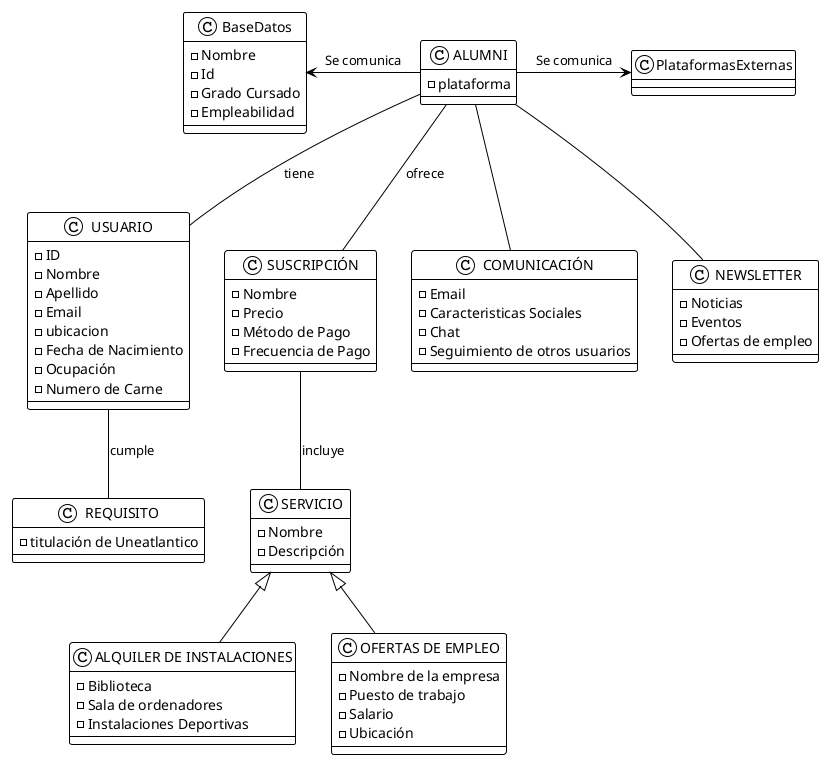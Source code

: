 @startuml
!theme plain

class ALUMNI 
{
   - plataforma
}


class BaseDatos
{
 - Nombre
 - Id
 - Grado Cursado
 - Empleabilidad
}

class PlataformasExternas


class USUARIO 
{
    - ID
    - Nombre 
    - Apellido 
    - Email 
    - ubicacion 
    - Fecha de Nacimiento 
    - Ocupación
    - Numero de Carne
}

class REQUISITO 
{
    - titulación de Uneatlantico
}

class SUSCRIPCIÓN 
{
    - Nombre 
    - Precio 
    - Método de Pago
    - Frecuencia de Pago
}

class SERVICIO {
    - Nombre 
    - Descripción 
}

class COMUNICACIÓN
{
    - Email
    - Caracteristicas Sociales
    - Chat
    - Seguimiento de otros usuarios

}

class "ALQUILER DE INSTALACIONES" 
{
    - Biblioteca
    - Sala de ordenadores
    - Instalaciones Deportivas
}

class NEWSLETTER 
{
    - Noticias
    - Eventos
    - Ofertas de empleo
}

class "OFERTAS DE EMPLEO" 
{
    - Nombre de la empresa
    - Puesto de trabajo
    - Salario
    - Ubicación
}

ALUMNI -- USUARIO : tiene
ALUMNI -- SUSCRIPCIÓN : ofrece
SUSCRIPCIÓN -- SERVICIO : incluye
USUARIO -- REQUISITO : cumple


ALUMNI -- "COMUNICACIÓN"
ALUMNI -- "NEWSLETTER"

SERVICIO <|-- "ALQUILER DE INSTALACIONES"
SERVICIO <|-- "OFERTAS DE EMPLEO"


ALUMNI -left-> BaseDatos : Se comunica
ALUMNI -right-> PlataformasExternas : Se comunica



@enduml
